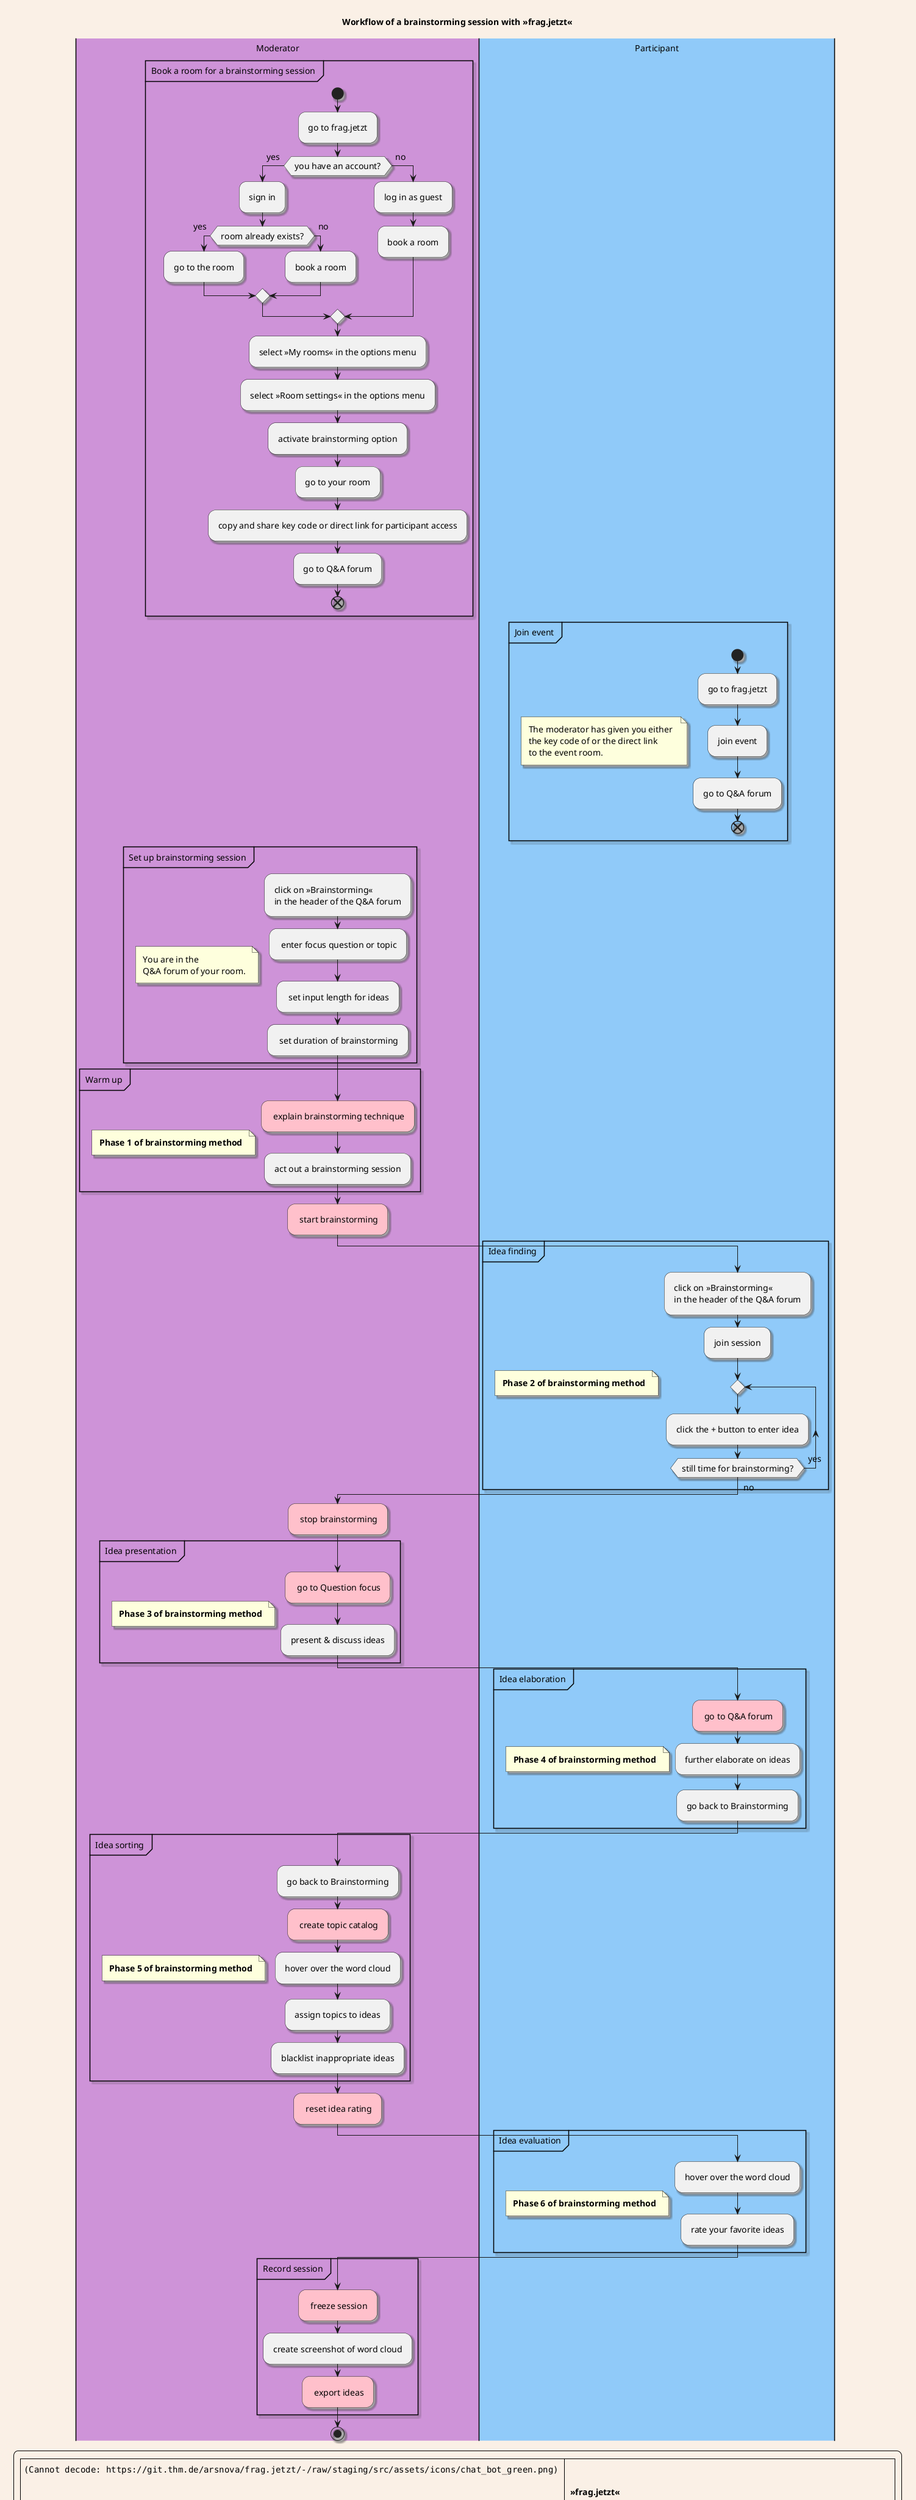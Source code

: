 @startuml Brainstorming
title Workflow of a brainstorming session with »frag.jetzt«

caption <b>Note: The actions <color: hotpink>highlighted in pink</color> are items of the »Options« menu.</b>

skinparam backgroundColor Linen
skinparam shadowing true
skinparam defaultFontSize 14
skinparam Padding 6

|#CE93D8|Moderator|

partition "Book a room for a brainstorming session" {

  start

  :go to frag.jetzt;
  if(you have an account?) then (yes)
    :sign in;
    if(room already exists?) then (yes)
      :go to the room;
    else (no)
      :book a room;
    endif
  else (no)
    :log in as guest;
    :book a room;
  endif
  :select »My rooms« in the options menu;
  :select »Room settings« in the options menu;
  :activate brainstorming option;
  :go to your room;
  :copy and share key code or direct link for participant access;
  :go to Q&A forum;
  end

}

|#90CAF9|Participant|

partition "Join event" {
  floating note left: The moderator has given you either \nthe key code of or the direct link \nto the event room.
  start
  :go to frag.jetzt;
  :join event;
  :go to Q&A forum;
  end
}

|#CE93D8|Moderator|

partition "Set up brainstorming session" {
  floating note left: You are in the \nQ&A forum of your room.

  :click on »Brainstorming«
  in the header of the Q&A forum;
  : enter focus question or topic;
  : set input length for ideas;
  : set duration of brainstorming;
}

partition "Warm up" {
  floating note left: <b>Phase 1 of brainstorming method</b>
  #pink: explain brainstorming technique;
  :act out a brainstorming session;
}

#pink: start brainstorming;

|#90CAF9|Participant|

partition "Idea finding" {
  floating note left: <b>Phase 2 of brainstorming method</b>
  :click on »Brainstorming«
  in the header of the Q&A forum;
  :join session;
  repeat
    :click the + button to enter idea;
  repeat while (still time for brainstorming?) is (yes) not (no)
}

|Moderator|

#pink: stop brainstorming;

partition "Idea presentation" {
  floating note left: <b>Phase 3 of brainstorming method</b>
  #pink: go to Question focus;
  :present & discuss ideas;
}

|Participant|

partition "Idea elaboration" {
  floating note left: <b>Phase 4 of brainstorming method</b>
  #pink: go to Q&A forum;
  :further elaborate on ideas;
  :go back to Brainstorming;
}

|Moderator|

partition "Idea sorting" {
  floating note left: <b>Phase 5 of brainstorming method</b>
  :go back to Brainstorming;
  #pink: create topic catalog;
  :hover over the word cloud;
  :assign topics to ideas;
  :blacklist inappropriate ideas;
}

#pink: reset idea rating;

|Participant|

partition "Idea evaluation" {
  floating note left: <b>Phase 6 of brainstorming method</b>
  :hover over the word cloud;
  :rate your favorite ideas;
}

|Moderator|

partition "Record session" {
  #pink: freeze session;
  :create screenshot of word cloud;
  #pink: export ideas;
}

stop

legend right
|<img:https://git.thm.de/arsnova/frag.jetzt/-/raw/staging/src/assets/icons/chat_bot_green.png{scale=0.4}> |= \n\n »frag.jetzt« |
| Domain glossary | [[https://git.thm.de/arsnova/frag.jetzt/-/raw/staging/docs/diagrams/Glossary.pdf]] |
| Production server | [[https://frag.jetzt]] |
| Repository | [[https://git.thm.de/arsnova/frag.jetzt/-/blob/staging/README.md]] |
| Staging server | [[https://staging.frag.jetzt]] |
| UML tool| PlantUML-Server Version 1202202|
| Author| Klaus Quibeldey-Cirkel|
| Contact| [[mailto:klaus.quibeldey-cirkel@mni.thm.de]] |
| Last revision| 04.12.2022 |
end legend
@enduml
